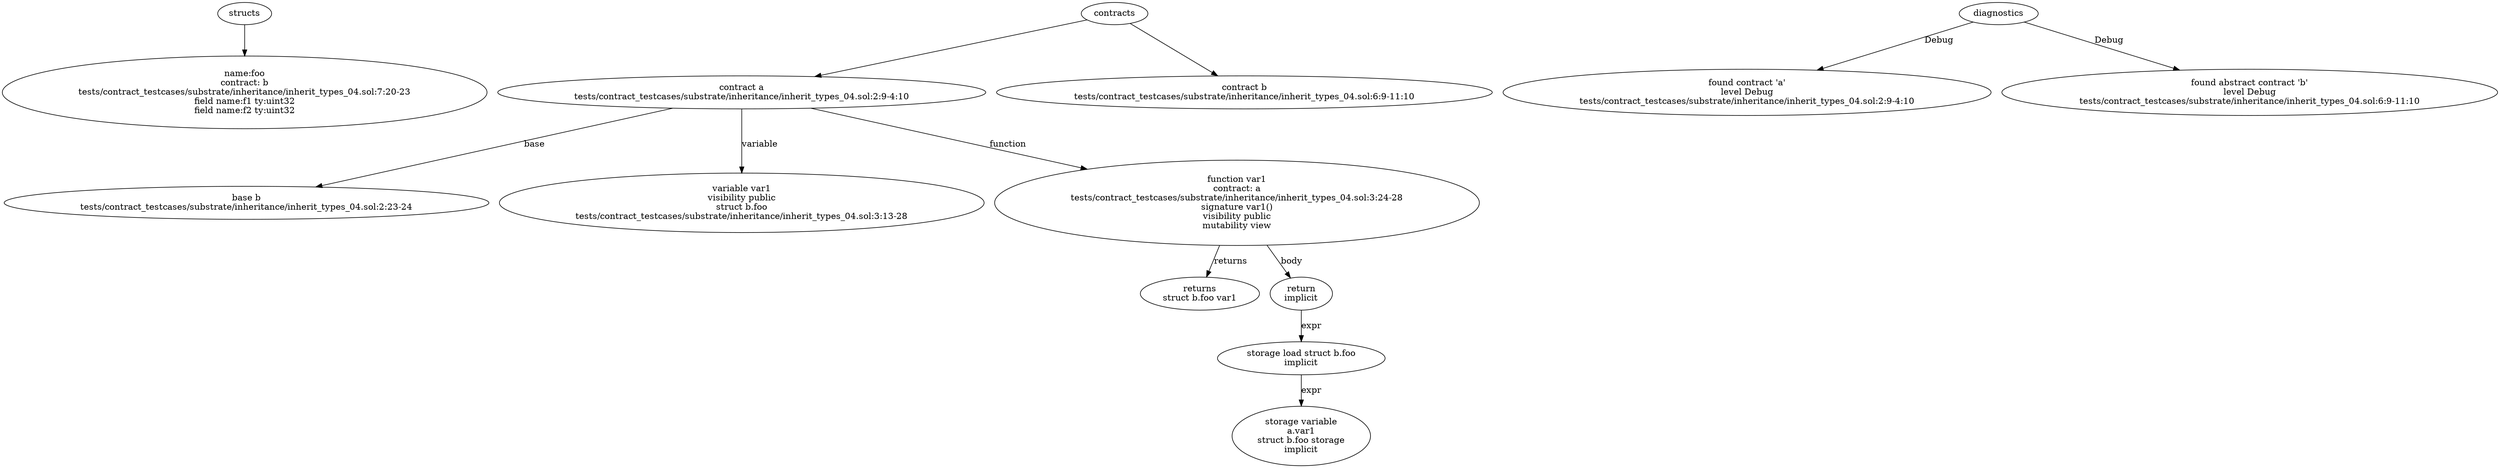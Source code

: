 strict digraph "tests/contract_testcases/substrate/inheritance/inherit_types_04.sol" {
	foo [label="name:foo\ncontract: b\ntests/contract_testcases/substrate/inheritance/inherit_types_04.sol:7:20-23\nfield name:f1 ty:uint32\nfield name:f2 ty:uint32"]
	contract [label="contract a\ntests/contract_testcases/substrate/inheritance/inherit_types_04.sol:2:9-4:10"]
	base [label="base b\ntests/contract_testcases/substrate/inheritance/inherit_types_04.sol:2:23-24"]
	var [label="variable var1\nvisibility public\nstruct b.foo\ntests/contract_testcases/substrate/inheritance/inherit_types_04.sol:3:13-28"]
	var1 [label="function var1\ncontract: a\ntests/contract_testcases/substrate/inheritance/inherit_types_04.sol:3:24-28\nsignature var1()\nvisibility public\nmutability view"]
	returns [label="returns\nstruct b.foo var1"]
	return [label="return\nimplicit"]
	storage_load [label="storage load struct b.foo\nimplicit"]
	storage_var [label="storage variable\na.var1\nstruct b.foo storage\nimplicit"]
	contract_11 [label="contract b\ntests/contract_testcases/substrate/inheritance/inherit_types_04.sol:6:9-11:10"]
	diagnostic [label="found contract 'a'\nlevel Debug\ntests/contract_testcases/substrate/inheritance/inherit_types_04.sol:2:9-4:10"]
	diagnostic_14 [label="found abstract contract 'b'\nlevel Debug\ntests/contract_testcases/substrate/inheritance/inherit_types_04.sol:6:9-11:10"]
	structs -> foo
	contracts -> contract
	contract -> base [label="base"]
	contract -> var [label="variable"]
	contract -> var1 [label="function"]
	var1 -> returns [label="returns"]
	var1 -> return [label="body"]
	return -> storage_load [label="expr"]
	storage_load -> storage_var [label="expr"]
	contracts -> contract_11
	diagnostics -> diagnostic [label="Debug"]
	diagnostics -> diagnostic_14 [label="Debug"]
}
